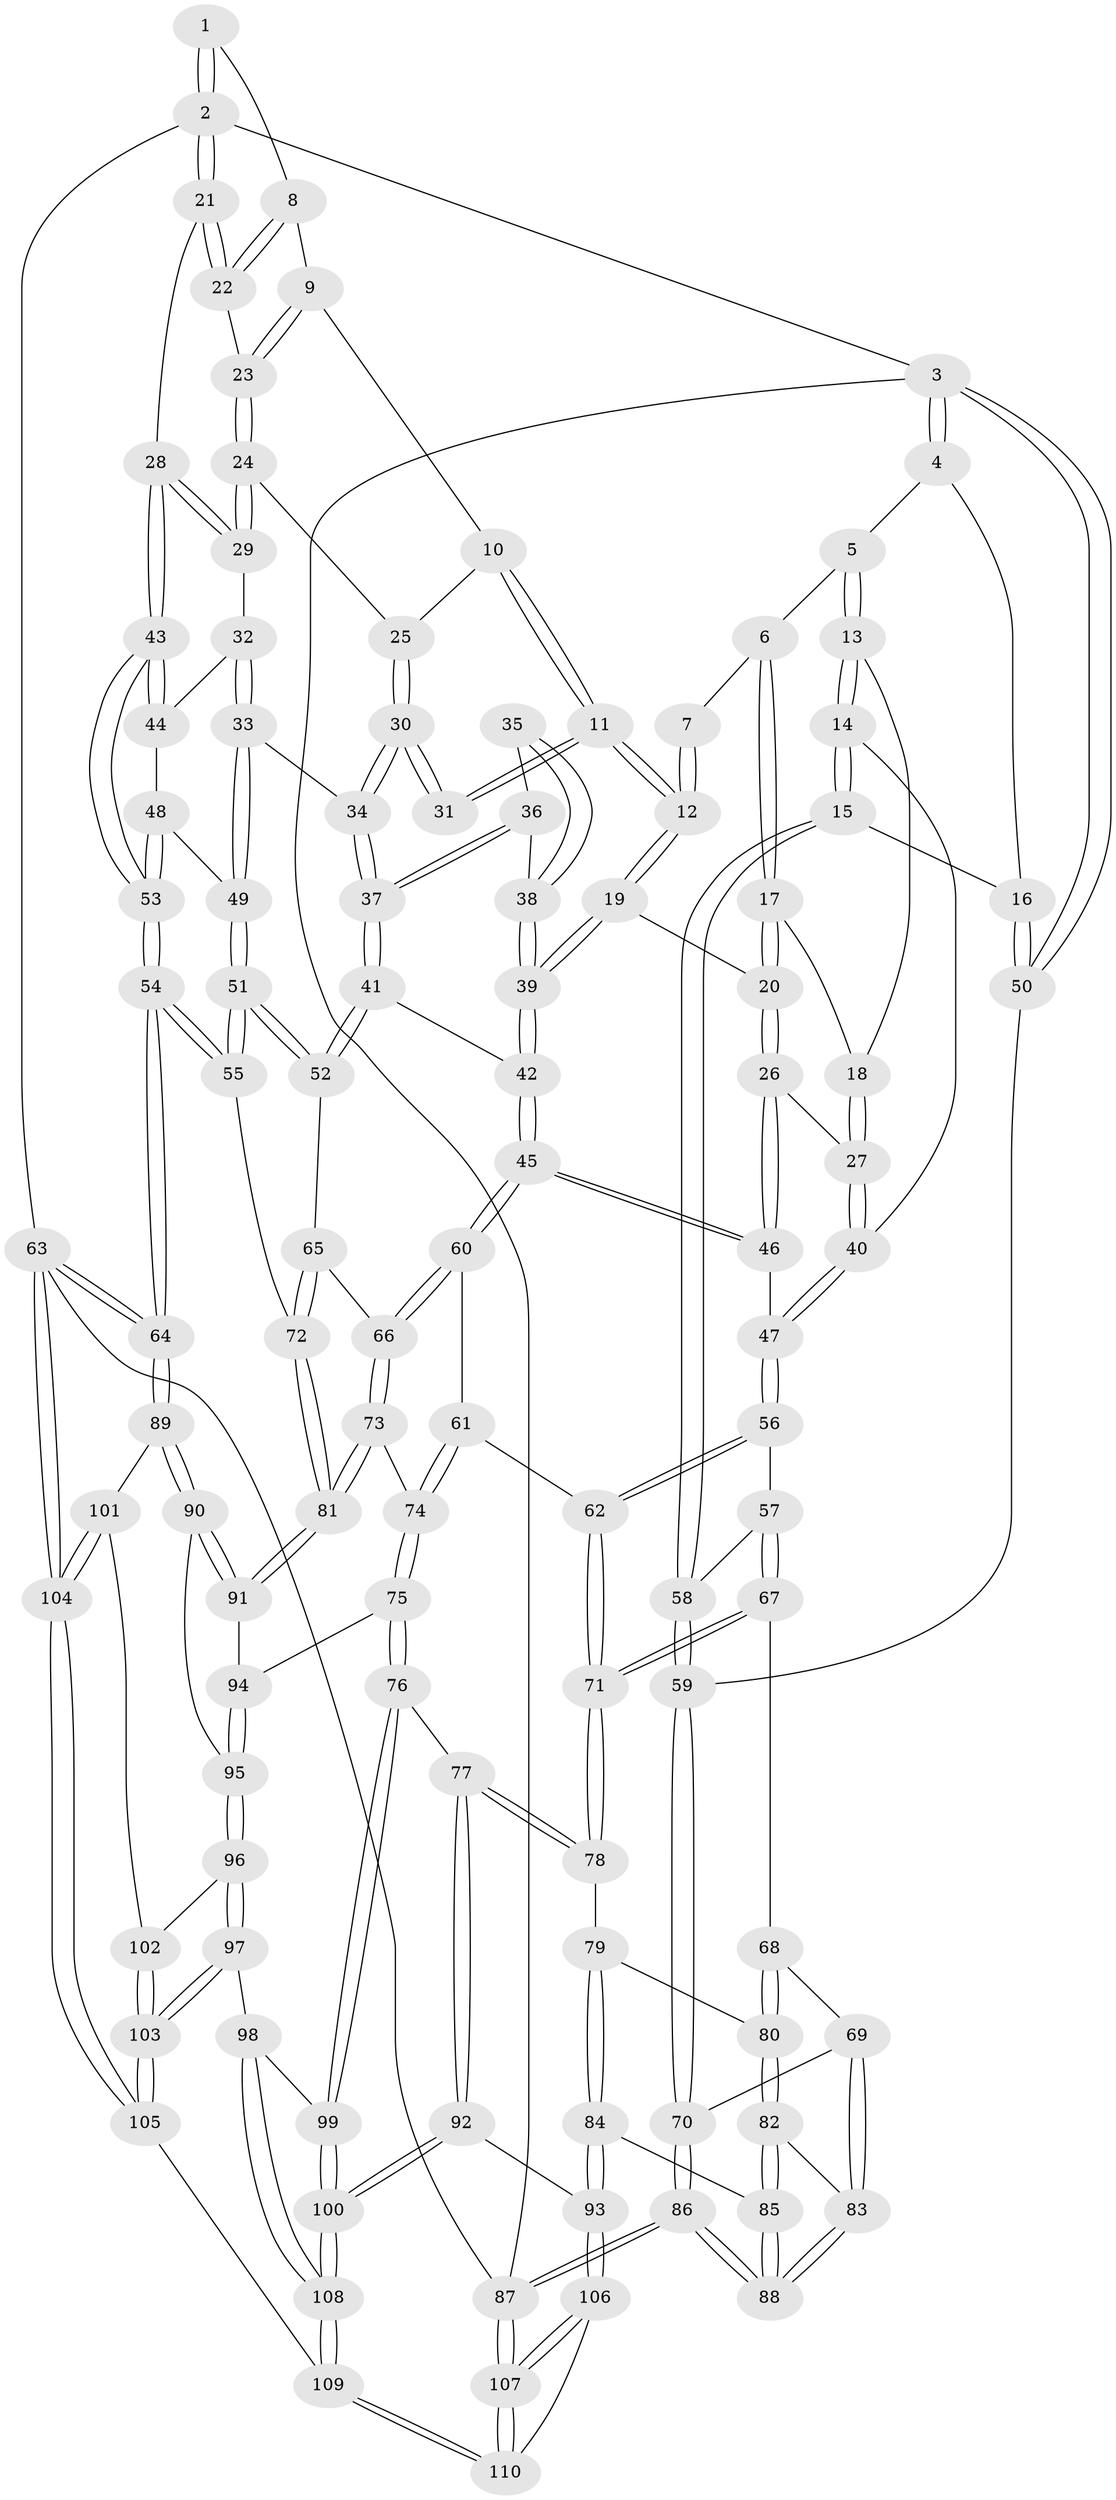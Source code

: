 // Generated by graph-tools (version 1.1) at 2025/51/03/09/25 03:51:05]
// undirected, 110 vertices, 272 edges
graph export_dot {
graph [start="1"]
  node [color=gray90,style=filled];
  1 [pos="+0.907560617255198+0"];
  2 [pos="+1+0"];
  3 [pos="+0+0"];
  4 [pos="+0.22154626526357046+0"];
  5 [pos="+0.3773175646988935+0"];
  6 [pos="+0.47329826406027387+0"];
  7 [pos="+0.582123248633733+0"];
  8 [pos="+0.8768646577810643+0"];
  9 [pos="+0.8580845694453197+0"];
  10 [pos="+0.8204882219923484+0.024740549266162606"];
  11 [pos="+0.7005917860856319+0.13034569107285215"];
  12 [pos="+0.6711284783320838+0.13412883881477736"];
  13 [pos="+0.30365935992081866+0.12105639747285825"];
  14 [pos="+0.26217127628656084+0.1949572697361859"];
  15 [pos="+0.2094135604417229+0.20889767152112207"];
  16 [pos="+0.15976141865085602+0.17675216333668184"];
  17 [pos="+0.4964572055060284+0.045915187956230376"];
  18 [pos="+0.4378571012751485+0.10340332953110005"];
  19 [pos="+0.6659047699355021+0.13905418570269368"];
  20 [pos="+0.5864628306446459+0.1723199686512204"];
  21 [pos="+1+0"];
  22 [pos="+0.9676393580565562+0.08766578652878478"];
  23 [pos="+0.9377340226725265+0.11408725184484837"];
  24 [pos="+0.9252073000675923+0.1659599105362579"];
  25 [pos="+0.8813161453449428+0.1603626154428243"];
  26 [pos="+0.5554473123771388+0.21129736767010365"];
  27 [pos="+0.504954203479909+0.21608703440456142"];
  28 [pos="+1+0.1619108006240209"];
  29 [pos="+0.953762463075307+0.1903939158923695"];
  30 [pos="+0.8327484899634607+0.1888450052798514"];
  31 [pos="+0.757639004303375+0.16614252459800807"];
  32 [pos="+0.9489952005797555+0.20733012631660266"];
  33 [pos="+0.8553312524187417+0.2952931236757117"];
  34 [pos="+0.8330589156882425+0.2948517369698842"];
  35 [pos="+0.765430444516769+0.22437530112978663"];
  36 [pos="+0.7714326452077158+0.24204514432024432"];
  37 [pos="+0.8166999801103848+0.30671476645118273"];
  38 [pos="+0.7391891088453175+0.2540247684830748"];
  39 [pos="+0.7121457583522653+0.2719639506000542"];
  40 [pos="+0.37926596383177075+0.26167221181242245"];
  41 [pos="+0.734168102571959+0.39921418458816893"];
  42 [pos="+0.7322765405434076+0.39873724598610744"];
  43 [pos="+1+0.2812621282771627"];
  44 [pos="+0.9605587571776385+0.29461697804794384"];
  45 [pos="+0.6217733682837089+0.4078448947764013"];
  46 [pos="+0.6006973017675846+0.36551989735536267"];
  47 [pos="+0.39239892967657863+0.31015021370162343"];
  48 [pos="+0.9419570654131153+0.3250209860028346"];
  49 [pos="+0.9278785511380356+0.33149572615978007"];
  50 [pos="+0+0.0029217135598148757"];
  51 [pos="+0.9004001427512273+0.4873011890117758"];
  52 [pos="+0.7380473398258786+0.4033452707576065"];
  53 [pos="+1+0.5098028179558387"];
  54 [pos="+1+0.5821016983685532"];
  55 [pos="+0.9173617396910894+0.5057974337510854"];
  56 [pos="+0.3982264615878062+0.3989068342896601"];
  57 [pos="+0.16175092496563134+0.41170294138940294"];
  58 [pos="+0.15355526976617212+0.40078610455185554"];
  59 [pos="+0+0.44768082495717904"];
  60 [pos="+0.5623612705557239+0.472543369860738"];
  61 [pos="+0.5163132517702272+0.4935377483154449"];
  62 [pos="+0.4439325458427274+0.49373280747241083"];
  63 [pos="+1+1"];
  64 [pos="+1+0.6479688723226142"];
  65 [pos="+0.7344203913931617+0.5239256852609584"];
  66 [pos="+0.6611746473221651+0.5972771982533129"];
  67 [pos="+0.1869852350643857+0.4709967575300885"];
  68 [pos="+0.16322062232622872+0.5596797586039526"];
  69 [pos="+0.05166276173303649+0.6043618296726702"];
  70 [pos="+0+0.46006904207396154"];
  71 [pos="+0.3767067595307973+0.5552441985903037"];
  72 [pos="+0.7946424286523266+0.6501987552197872"];
  73 [pos="+0.6719249425174812+0.6345439688913395"];
  74 [pos="+0.5586526892303341+0.6956560617968435"];
  75 [pos="+0.5429047822075405+0.7296339524679567"];
  76 [pos="+0.513145782074211+0.7392552114146955"];
  77 [pos="+0.3672422420876794+0.7253903376685752"];
  78 [pos="+0.3584315942047041+0.6463940224654805"];
  79 [pos="+0.18296644056604036+0.610043740993997"];
  80 [pos="+0.1823075211309544+0.6095705297697724"];
  81 [pos="+0.7809294005370313+0.6854609846216039"];
  82 [pos="+0.13522208981151884+0.6725564997430737"];
  83 [pos="+0.06611583707005486+0.6811707036184065"];
  84 [pos="+0.2551875366349851+0.8083420312803133"];
  85 [pos="+0.2320105319555484+0.8090699627943442"];
  86 [pos="+0+1"];
  87 [pos="+0+1"];
  88 [pos="+0+0.8770099429075449"];
  89 [pos="+0.8237271318893793+0.7696134308526037"];
  90 [pos="+0.796546091081965+0.7344992271031998"];
  91 [pos="+0.7910545709144804+0.7240444018636192"];
  92 [pos="+0.31924730851818983+0.7879311618626157"];
  93 [pos="+0.26569819157387886+0.8099992612367533"];
  94 [pos="+0.571272586969338+0.7511345200657431"];
  95 [pos="+0.6165009021338794+0.8193593123326695"];
  96 [pos="+0.6230466693075256+0.8494909973383242"];
  97 [pos="+0.616354482919233+0.8708439751358064"];
  98 [pos="+0.5536182652116647+0.9054624848068988"];
  99 [pos="+0.51005839919616+0.8381576512051083"];
  100 [pos="+0.41987894854197794+0.9064374203720115"];
  101 [pos="+0.8234333049138561+0.7733985762001158"];
  102 [pos="+0.729371633434014+0.8487411266335484"];
  103 [pos="+0.6950231701266311+0.9802001098040206"];
  104 [pos="+0.9834454780385306+1"];
  105 [pos="+0.7486249552861306+1"];
  106 [pos="+0.26608240858504917+0.861770759465642"];
  107 [pos="+0+1"];
  108 [pos="+0.47795265898035266+1"];
  109 [pos="+0.4791565734058068+1"];
  110 [pos="+0.3714373534042802+1"];
  1 -- 2;
  1 -- 2;
  1 -- 8;
  2 -- 3;
  2 -- 21;
  2 -- 21;
  2 -- 63;
  3 -- 4;
  3 -- 4;
  3 -- 50;
  3 -- 50;
  3 -- 87;
  4 -- 5;
  4 -- 16;
  5 -- 6;
  5 -- 13;
  5 -- 13;
  6 -- 7;
  6 -- 17;
  6 -- 17;
  7 -- 12;
  7 -- 12;
  8 -- 9;
  8 -- 22;
  8 -- 22;
  9 -- 10;
  9 -- 23;
  9 -- 23;
  10 -- 11;
  10 -- 11;
  10 -- 25;
  11 -- 12;
  11 -- 12;
  11 -- 31;
  11 -- 31;
  12 -- 19;
  12 -- 19;
  13 -- 14;
  13 -- 14;
  13 -- 18;
  14 -- 15;
  14 -- 15;
  14 -- 40;
  15 -- 16;
  15 -- 58;
  15 -- 58;
  16 -- 50;
  16 -- 50;
  17 -- 18;
  17 -- 20;
  17 -- 20;
  18 -- 27;
  18 -- 27;
  19 -- 20;
  19 -- 39;
  19 -- 39;
  20 -- 26;
  20 -- 26;
  21 -- 22;
  21 -- 22;
  21 -- 28;
  22 -- 23;
  23 -- 24;
  23 -- 24;
  24 -- 25;
  24 -- 29;
  24 -- 29;
  25 -- 30;
  25 -- 30;
  26 -- 27;
  26 -- 46;
  26 -- 46;
  27 -- 40;
  27 -- 40;
  28 -- 29;
  28 -- 29;
  28 -- 43;
  28 -- 43;
  29 -- 32;
  30 -- 31;
  30 -- 31;
  30 -- 34;
  30 -- 34;
  32 -- 33;
  32 -- 33;
  32 -- 44;
  33 -- 34;
  33 -- 49;
  33 -- 49;
  34 -- 37;
  34 -- 37;
  35 -- 36;
  35 -- 38;
  35 -- 38;
  36 -- 37;
  36 -- 37;
  36 -- 38;
  37 -- 41;
  37 -- 41;
  38 -- 39;
  38 -- 39;
  39 -- 42;
  39 -- 42;
  40 -- 47;
  40 -- 47;
  41 -- 42;
  41 -- 52;
  41 -- 52;
  42 -- 45;
  42 -- 45;
  43 -- 44;
  43 -- 44;
  43 -- 53;
  43 -- 53;
  44 -- 48;
  45 -- 46;
  45 -- 46;
  45 -- 60;
  45 -- 60;
  46 -- 47;
  47 -- 56;
  47 -- 56;
  48 -- 49;
  48 -- 53;
  48 -- 53;
  49 -- 51;
  49 -- 51;
  50 -- 59;
  51 -- 52;
  51 -- 52;
  51 -- 55;
  51 -- 55;
  52 -- 65;
  53 -- 54;
  53 -- 54;
  54 -- 55;
  54 -- 55;
  54 -- 64;
  54 -- 64;
  55 -- 72;
  56 -- 57;
  56 -- 62;
  56 -- 62;
  57 -- 58;
  57 -- 67;
  57 -- 67;
  58 -- 59;
  58 -- 59;
  59 -- 70;
  59 -- 70;
  60 -- 61;
  60 -- 66;
  60 -- 66;
  61 -- 62;
  61 -- 74;
  61 -- 74;
  62 -- 71;
  62 -- 71;
  63 -- 64;
  63 -- 64;
  63 -- 104;
  63 -- 104;
  63 -- 87;
  64 -- 89;
  64 -- 89;
  65 -- 66;
  65 -- 72;
  65 -- 72;
  66 -- 73;
  66 -- 73;
  67 -- 68;
  67 -- 71;
  67 -- 71;
  68 -- 69;
  68 -- 80;
  68 -- 80;
  69 -- 70;
  69 -- 83;
  69 -- 83;
  70 -- 86;
  70 -- 86;
  71 -- 78;
  71 -- 78;
  72 -- 81;
  72 -- 81;
  73 -- 74;
  73 -- 81;
  73 -- 81;
  74 -- 75;
  74 -- 75;
  75 -- 76;
  75 -- 76;
  75 -- 94;
  76 -- 77;
  76 -- 99;
  76 -- 99;
  77 -- 78;
  77 -- 78;
  77 -- 92;
  77 -- 92;
  78 -- 79;
  79 -- 80;
  79 -- 84;
  79 -- 84;
  80 -- 82;
  80 -- 82;
  81 -- 91;
  81 -- 91;
  82 -- 83;
  82 -- 85;
  82 -- 85;
  83 -- 88;
  83 -- 88;
  84 -- 85;
  84 -- 93;
  84 -- 93;
  85 -- 88;
  85 -- 88;
  86 -- 87;
  86 -- 87;
  86 -- 88;
  86 -- 88;
  87 -- 107;
  87 -- 107;
  89 -- 90;
  89 -- 90;
  89 -- 101;
  90 -- 91;
  90 -- 91;
  90 -- 95;
  91 -- 94;
  92 -- 93;
  92 -- 100;
  92 -- 100;
  93 -- 106;
  93 -- 106;
  94 -- 95;
  94 -- 95;
  95 -- 96;
  95 -- 96;
  96 -- 97;
  96 -- 97;
  96 -- 102;
  97 -- 98;
  97 -- 103;
  97 -- 103;
  98 -- 99;
  98 -- 108;
  98 -- 108;
  99 -- 100;
  99 -- 100;
  100 -- 108;
  100 -- 108;
  101 -- 102;
  101 -- 104;
  101 -- 104;
  102 -- 103;
  102 -- 103;
  103 -- 105;
  103 -- 105;
  104 -- 105;
  104 -- 105;
  105 -- 109;
  106 -- 107;
  106 -- 107;
  106 -- 110;
  107 -- 110;
  107 -- 110;
  108 -- 109;
  108 -- 109;
  109 -- 110;
  109 -- 110;
}
